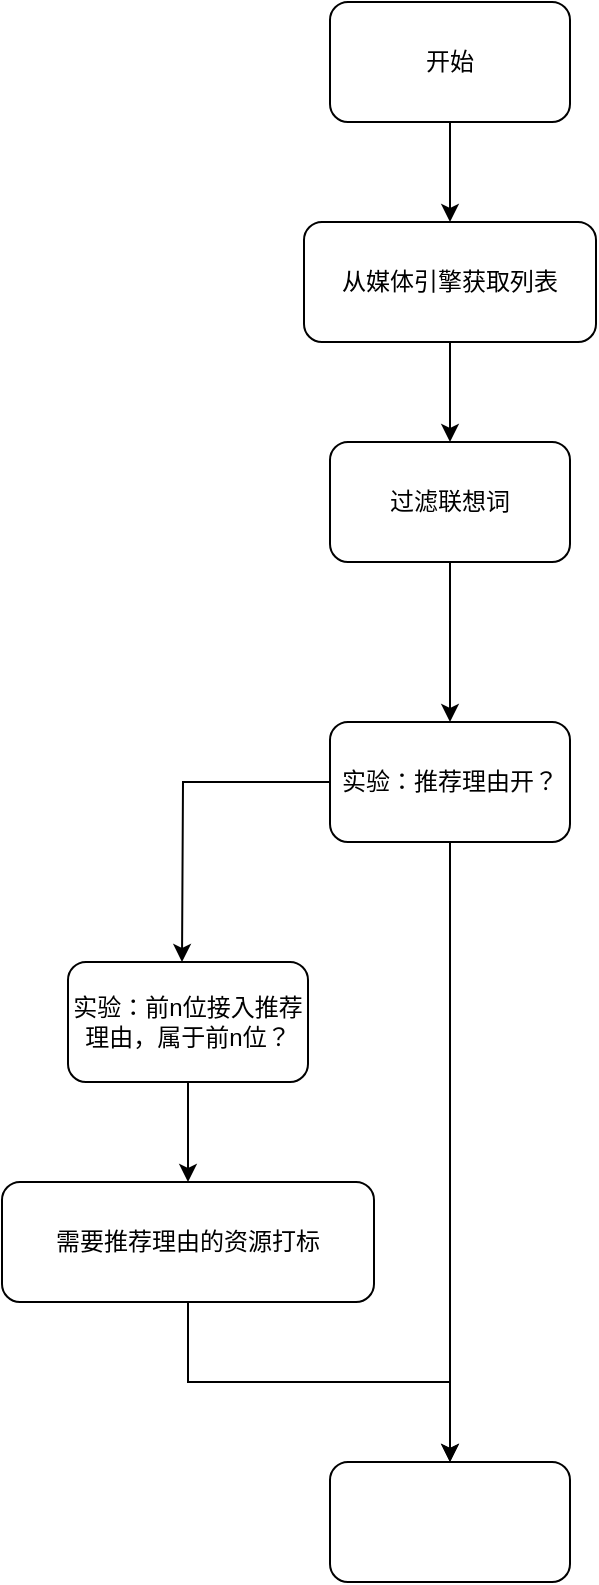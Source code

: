 <mxfile version="26.1.0">
  <diagram name="第 1 页" id="EZRHivlU8XHtSoryxJLz">
    <mxGraphModel dx="1259" dy="673" grid="1" gridSize="10" guides="1" tooltips="1" connect="1" arrows="1" fold="1" page="1" pageScale="1" pageWidth="827" pageHeight="1169" math="0" shadow="0">
      <root>
        <mxCell id="0" />
        <mxCell id="1" parent="0" />
        <mxCell id="DGAGe3rqw4YAZApAKZPy-3" value="" style="edgeStyle=orthogonalEdgeStyle;rounded=0;orthogonalLoop=1;jettySize=auto;html=1;" edge="1" parent="1" source="DGAGe3rqw4YAZApAKZPy-1" target="DGAGe3rqw4YAZApAKZPy-2">
          <mxGeometry relative="1" as="geometry" />
        </mxCell>
        <mxCell id="DGAGe3rqw4YAZApAKZPy-1" value="开始" style="rounded=1;whiteSpace=wrap;html=1;" vertex="1" parent="1">
          <mxGeometry x="354" y="210" width="120" height="60" as="geometry" />
        </mxCell>
        <mxCell id="DGAGe3rqw4YAZApAKZPy-5" value="" style="edgeStyle=orthogonalEdgeStyle;rounded=0;orthogonalLoop=1;jettySize=auto;html=1;" edge="1" parent="1" source="DGAGe3rqw4YAZApAKZPy-2" target="DGAGe3rqw4YAZApAKZPy-4">
          <mxGeometry relative="1" as="geometry" />
        </mxCell>
        <mxCell id="DGAGe3rqw4YAZApAKZPy-2" value="从媒体引擎获取列表" style="whiteSpace=wrap;html=1;rounded=1;" vertex="1" parent="1">
          <mxGeometry x="341" y="320" width="146" height="60" as="geometry" />
        </mxCell>
        <mxCell id="DGAGe3rqw4YAZApAKZPy-7" value="" style="edgeStyle=orthogonalEdgeStyle;rounded=0;orthogonalLoop=1;jettySize=auto;html=1;" edge="1" parent="1" source="DGAGe3rqw4YAZApAKZPy-4" target="DGAGe3rqw4YAZApAKZPy-6">
          <mxGeometry relative="1" as="geometry" />
        </mxCell>
        <mxCell id="DGAGe3rqw4YAZApAKZPy-4" value="过滤联想词" style="whiteSpace=wrap;html=1;rounded=1;" vertex="1" parent="1">
          <mxGeometry x="354" y="430" width="120" height="60" as="geometry" />
        </mxCell>
        <mxCell id="DGAGe3rqw4YAZApAKZPy-9" style="edgeStyle=orthogonalEdgeStyle;rounded=0;orthogonalLoop=1;jettySize=auto;html=1;" edge="1" parent="1" source="DGAGe3rqw4YAZApAKZPy-6">
          <mxGeometry relative="1" as="geometry">
            <mxPoint x="280" y="690" as="targetPoint" />
          </mxGeometry>
        </mxCell>
        <mxCell id="DGAGe3rqw4YAZApAKZPy-14" style="edgeStyle=orthogonalEdgeStyle;rounded=0;orthogonalLoop=1;jettySize=auto;html=1;entryX=0.5;entryY=0;entryDx=0;entryDy=0;" edge="1" parent="1" source="DGAGe3rqw4YAZApAKZPy-6" target="DGAGe3rqw4YAZApAKZPy-12">
          <mxGeometry relative="1" as="geometry" />
        </mxCell>
        <mxCell id="DGAGe3rqw4YAZApAKZPy-6" value="实验：推荐理由开？" style="whiteSpace=wrap;html=1;rounded=1;" vertex="1" parent="1">
          <mxGeometry x="354" y="570" width="120" height="60" as="geometry" />
        </mxCell>
        <mxCell id="DGAGe3rqw4YAZApAKZPy-13" value="" style="edgeStyle=orthogonalEdgeStyle;rounded=0;orthogonalLoop=1;jettySize=auto;html=1;" edge="1" parent="1" source="DGAGe3rqw4YAZApAKZPy-8" target="DGAGe3rqw4YAZApAKZPy-12">
          <mxGeometry relative="1" as="geometry" />
        </mxCell>
        <mxCell id="DGAGe3rqw4YAZApAKZPy-8" value="需要推荐理由的资源打标" style="whiteSpace=wrap;html=1;rounded=1;" vertex="1" parent="1">
          <mxGeometry x="190" y="800" width="186" height="60" as="geometry" />
        </mxCell>
        <mxCell id="DGAGe3rqw4YAZApAKZPy-11" style="edgeStyle=orthogonalEdgeStyle;rounded=0;orthogonalLoop=1;jettySize=auto;html=1;entryX=0.5;entryY=0;entryDx=0;entryDy=0;" edge="1" parent="1" source="DGAGe3rqw4YAZApAKZPy-10" target="DGAGe3rqw4YAZApAKZPy-8">
          <mxGeometry relative="1" as="geometry" />
        </mxCell>
        <mxCell id="DGAGe3rqw4YAZApAKZPy-10" value="实验：前n位接入推荐理由，属于前n位？" style="whiteSpace=wrap;html=1;rounded=1;" vertex="1" parent="1">
          <mxGeometry x="223" y="690" width="120" height="60" as="geometry" />
        </mxCell>
        <mxCell id="DGAGe3rqw4YAZApAKZPy-12" value="" style="whiteSpace=wrap;html=1;rounded=1;" vertex="1" parent="1">
          <mxGeometry x="354" y="940" width="120" height="60" as="geometry" />
        </mxCell>
      </root>
    </mxGraphModel>
  </diagram>
</mxfile>
